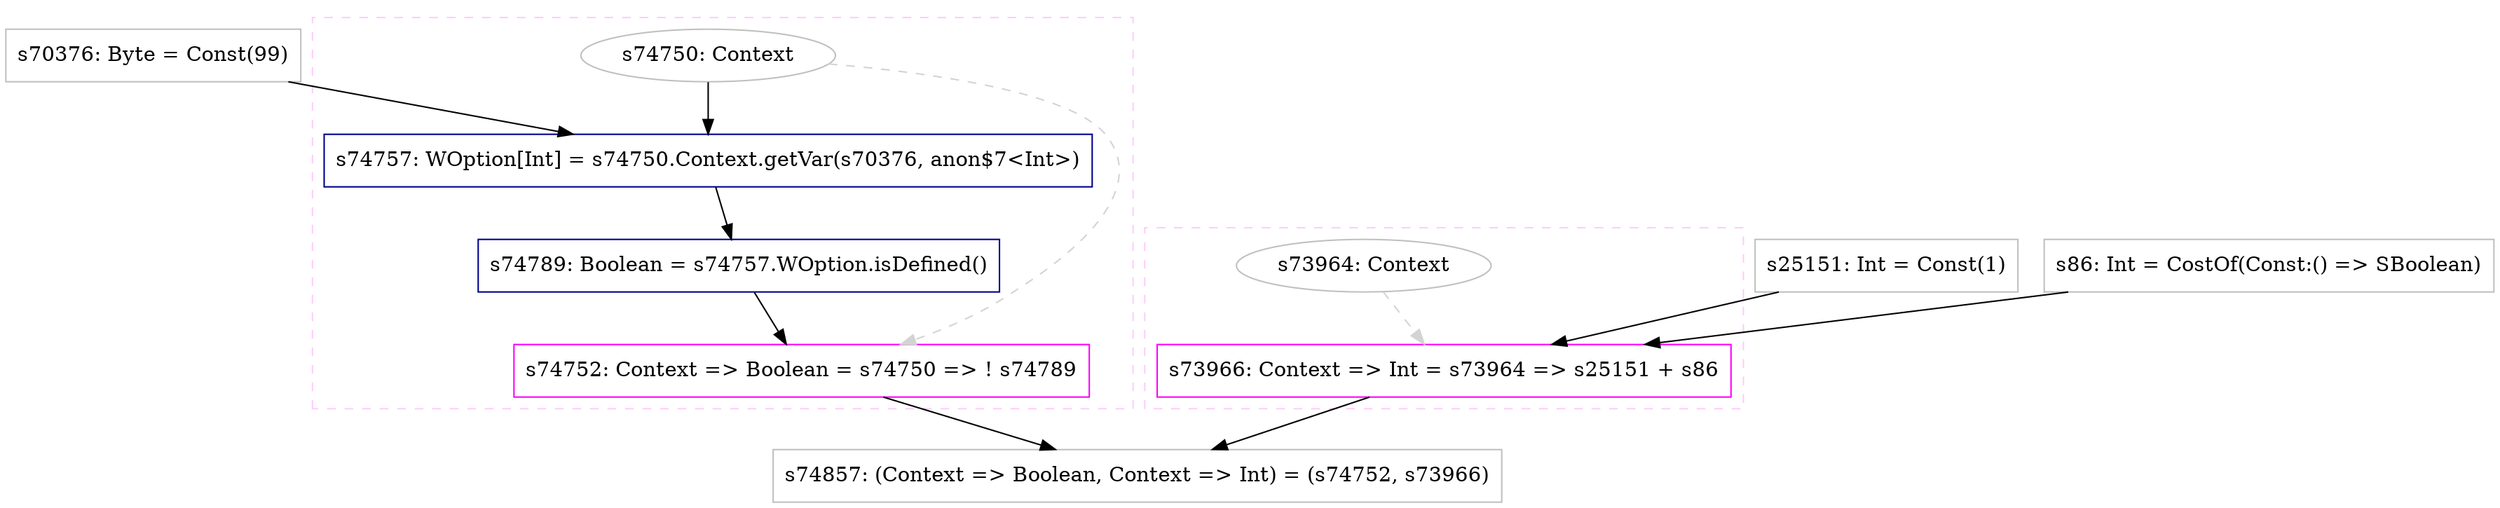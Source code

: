 digraph "Def4" {
concentrate=true
node [style=filled, fillcolor=orangered]

"s70376" [
label="s70376: Byte = Const(99)"
shape=box, color=gray, tooltip="s70376:Byte", style=filled, fillcolor=white
]
subgraph cluster_s74752 {
style=dashed; color="#FFCCFF"
"s74750" [
label="s74750: Context"
shape=oval, color=gray, tooltip="s74750:Context", style=filled, fillcolor=white
]
"s74752" [
label="s74752: Context => Boolean = s74750 => ! s74789"
shape=box, color=magenta, tooltip="s74752:Context => Boolean", style=filled, fillcolor=white
]
{rank=source; s74750}
"s74757" [
label="s74757: WOption[Int] = s74750.Context.getVar(s70376, anon$7<Int>)"
shape=box, color=darkblue, tooltip="s74757:WOption[Int]", style=filled, fillcolor=white
]
"s74789" [
label="s74789: Boolean = s74757.WOption.isDefined()"
shape=box, color=darkblue, tooltip="s74789:Boolean", style=filled, fillcolor=white
]
{rank=sink; s74752}
}
"s25151" [
label="s25151: Int = Const(1)"
shape=box, color=gray, tooltip="s25151:Int", style=filled, fillcolor=white
]
"s86" [
label="s86: Int = CostOf(Const:() => SBoolean)"
shape=box, color=gray, tooltip="s86:Int", style=filled, fillcolor=white
]
subgraph cluster_s73966 {
style=dashed; color="#FFCCFF"
"s73964" [
label="s73964: Context"
shape=oval, color=gray, tooltip="s73964:Context", style=filled, fillcolor=white
]
"s73966" [
label="s73966: Context => Int = s73964 => s25151 + s86"
shape=box, color=magenta, tooltip="s73966:Context => Int", style=filled, fillcolor=white
]
{rank=source; s73964}
{rank=sink; s73966}
}
"s74857" [
label="s74857: (Context => Boolean, Context => Int) = (s74752, s73966)"
shape=box, color=gray, tooltip="s74857:(Context => Boolean, Context => Int)", style=filled, fillcolor=white
]
"s74752" -> "s74857" [style=solid]
"s73966" -> "s74857" [style=solid]
"s74750" -> "s74752" [style=dashed, color=lightgray, weight=0]
"s74789" -> "s74752" [style=solid]
"s73964" -> "s73966" [style=dashed, color=lightgray, weight=0]
"s25151" -> "s73966" [style=solid]
"s86" -> "s73966" [style=solid]
"s74757" -> "s74789" [style=solid]
"s74750" -> "s74757" [style=solid]
"s70376" -> "s74757" [style=solid]
}
